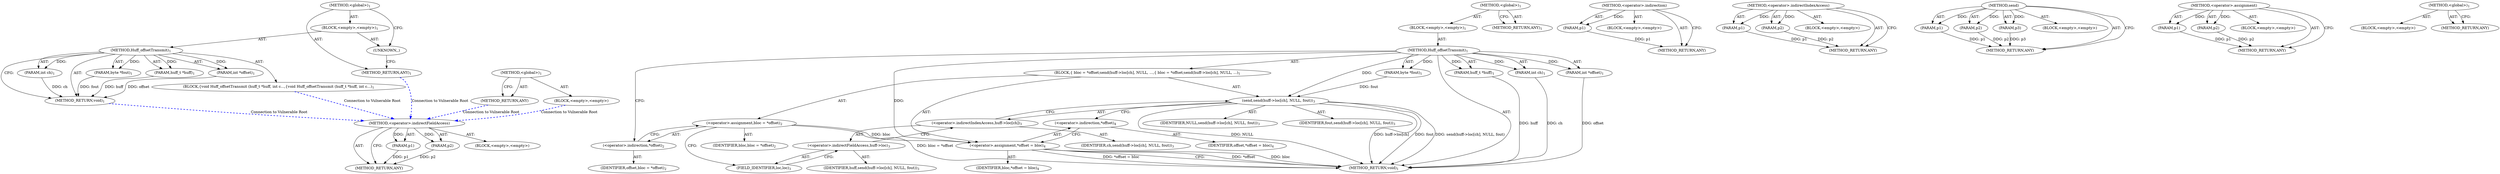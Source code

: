digraph "&lt;global&gt;" {
vulnerable_73 [label=<(METHOD,&lt;operator&gt;.indirectFieldAccess)>];
vulnerable_74 [label=<(PARAM,p1)>];
vulnerable_75 [label=<(PARAM,p2)>];
vulnerable_76 [label=<(BLOCK,&lt;empty&gt;,&lt;empty&gt;)>];
vulnerable_77 [label=<(METHOD_RETURN,ANY)>];
vulnerable_6 [label=<(METHOD,&lt;global&gt;)<SUB>1</SUB>>];
vulnerable_7 [label=<(BLOCK,&lt;empty&gt;,&lt;empty&gt;)<SUB>1</SUB>>];
vulnerable_8 [label=<(METHOD,Huff_offsetTransmit)<SUB>1</SUB>>];
vulnerable_9 [label=<(PARAM,huff_t *huff)<SUB>1</SUB>>];
vulnerable_10 [label=<(PARAM,int ch)<SUB>1</SUB>>];
vulnerable_11 [label=<(PARAM,byte *fout)<SUB>1</SUB>>];
vulnerable_12 [label=<(PARAM,int *offset)<SUB>1</SUB>>];
vulnerable_13 [label=<(BLOCK,{
 	bloc = *offset;
	send(huff-&gt;loc[ch], NULL, ...,{
 	bloc = *offset;
	send(huff-&gt;loc[ch], NULL, ...)<SUB>1</SUB>>];
vulnerable_14 [label=<(&lt;operator&gt;.assignment,bloc = *offset)<SUB>2</SUB>>];
vulnerable_15 [label=<(IDENTIFIER,bloc,bloc = *offset)<SUB>2</SUB>>];
vulnerable_16 [label=<(&lt;operator&gt;.indirection,*offset)<SUB>2</SUB>>];
vulnerable_17 [label=<(IDENTIFIER,offset,bloc = *offset)<SUB>2</SUB>>];
vulnerable_18 [label=<(send,send(huff-&gt;loc[ch], NULL, fout))<SUB>3</SUB>>];
vulnerable_19 [label=<(&lt;operator&gt;.indirectIndexAccess,huff-&gt;loc[ch])<SUB>3</SUB>>];
vulnerable_20 [label=<(&lt;operator&gt;.indirectFieldAccess,huff-&gt;loc)<SUB>3</SUB>>];
vulnerable_21 [label=<(IDENTIFIER,huff,send(huff-&gt;loc[ch], NULL, fout))<SUB>3</SUB>>];
vulnerable_22 [label=<(FIELD_IDENTIFIER,loc,loc)<SUB>3</SUB>>];
vulnerable_23 [label=<(IDENTIFIER,ch,send(huff-&gt;loc[ch], NULL, fout))<SUB>3</SUB>>];
vulnerable_24 [label=<(IDENTIFIER,NULL,send(huff-&gt;loc[ch], NULL, fout))<SUB>3</SUB>>];
vulnerable_25 [label=<(IDENTIFIER,fout,send(huff-&gt;loc[ch], NULL, fout))<SUB>3</SUB>>];
vulnerable_26 [label=<(&lt;operator&gt;.assignment,*offset = bloc)<SUB>4</SUB>>];
vulnerable_27 [label=<(&lt;operator&gt;.indirection,*offset)<SUB>4</SUB>>];
vulnerable_28 [label=<(IDENTIFIER,offset,*offset = bloc)<SUB>4</SUB>>];
vulnerable_29 [label=<(IDENTIFIER,bloc,*offset = bloc)<SUB>4</SUB>>];
vulnerable_30 [label=<(METHOD_RETURN,void)<SUB>1</SUB>>];
vulnerable_32 [label=<(METHOD_RETURN,ANY)<SUB>1</SUB>>];
vulnerable_58 [label=<(METHOD,&lt;operator&gt;.indirection)>];
vulnerable_59 [label=<(PARAM,p1)>];
vulnerable_60 [label=<(BLOCK,&lt;empty&gt;,&lt;empty&gt;)>];
vulnerable_61 [label=<(METHOD_RETURN,ANY)>];
vulnerable_68 [label=<(METHOD,&lt;operator&gt;.indirectIndexAccess)>];
vulnerable_69 [label=<(PARAM,p1)>];
vulnerable_70 [label=<(PARAM,p2)>];
vulnerable_71 [label=<(BLOCK,&lt;empty&gt;,&lt;empty&gt;)>];
vulnerable_72 [label=<(METHOD_RETURN,ANY)>];
vulnerable_62 [label=<(METHOD,send)>];
vulnerable_63 [label=<(PARAM,p1)>];
vulnerable_64 [label=<(PARAM,p2)>];
vulnerable_65 [label=<(PARAM,p3)>];
vulnerable_66 [label=<(BLOCK,&lt;empty&gt;,&lt;empty&gt;)>];
vulnerable_67 [label=<(METHOD_RETURN,ANY)>];
vulnerable_53 [label=<(METHOD,&lt;operator&gt;.assignment)>];
vulnerable_54 [label=<(PARAM,p1)>];
vulnerable_55 [label=<(PARAM,p2)>];
vulnerable_56 [label=<(BLOCK,&lt;empty&gt;,&lt;empty&gt;)>];
vulnerable_57 [label=<(METHOD_RETURN,ANY)>];
vulnerable_47 [label=<(METHOD,&lt;global&gt;)<SUB>1</SUB>>];
vulnerable_48 [label=<(BLOCK,&lt;empty&gt;,&lt;empty&gt;)>];
vulnerable_49 [label=<(METHOD_RETURN,ANY)>];
fixed_6 [label=<(METHOD,&lt;global&gt;)<SUB>1</SUB>>];
fixed_7 [label=<(BLOCK,&lt;empty&gt;,&lt;empty&gt;)<SUB>1</SUB>>];
fixed_8 [label=<(METHOD,Huff_offsetTransmit)<SUB>1</SUB>>];
fixed_9 [label=<(PARAM,huff_t *huff)<SUB>1</SUB>>];
fixed_10 [label=<(PARAM,int ch)<SUB>1</SUB>>];
fixed_11 [label=<(PARAM,byte *fout)<SUB>1</SUB>>];
fixed_12 [label=<(PARAM,int *offset)<SUB>1</SUB>>];
fixed_13 [label=<(BLOCK,{
void Huff_offsetTransmit (huff_t *huff, int c...,{
void Huff_offsetTransmit (huff_t *huff, int c...)<SUB>1</SUB>>];
fixed_14 [label=<(METHOD_RETURN,void)<SUB>1</SUB>>];
fixed_16 [label=<(UNKNOWN,,)>];
fixed_17 [label=<(METHOD_RETURN,ANY)<SUB>1</SUB>>];
fixed_32 [label=<(METHOD,&lt;global&gt;)<SUB>1</SUB>>];
fixed_33 [label=<(BLOCK,&lt;empty&gt;,&lt;empty&gt;)>];
fixed_34 [label=<(METHOD_RETURN,ANY)>];
vulnerable_73 -> vulnerable_74  [key=0, label="AST: "];
vulnerable_73 -> vulnerable_74  [key=1, label="DDG: "];
vulnerable_73 -> vulnerable_76  [key=0, label="AST: "];
vulnerable_73 -> vulnerable_75  [key=0, label="AST: "];
vulnerable_73 -> vulnerable_75  [key=1, label="DDG: "];
vulnerable_73 -> vulnerable_77  [key=0, label="AST: "];
vulnerable_73 -> vulnerable_77  [key=1, label="CFG: "];
vulnerable_74 -> vulnerable_77  [key=0, label="DDG: p1"];
vulnerable_75 -> vulnerable_77  [key=0, label="DDG: p2"];
vulnerable_6 -> vulnerable_7  [key=0, label="AST: "];
vulnerable_6 -> vulnerable_32  [key=0, label="AST: "];
vulnerable_6 -> vulnerable_32  [key=1, label="CFG: "];
vulnerable_7 -> vulnerable_8  [key=0, label="AST: "];
vulnerable_8 -> vulnerable_9  [key=0, label="AST: "];
vulnerable_8 -> vulnerable_9  [key=1, label="DDG: "];
vulnerable_8 -> vulnerable_10  [key=0, label="AST: "];
vulnerable_8 -> vulnerable_10  [key=1, label="DDG: "];
vulnerable_8 -> vulnerable_11  [key=0, label="AST: "];
vulnerable_8 -> vulnerable_11  [key=1, label="DDG: "];
vulnerable_8 -> vulnerable_12  [key=0, label="AST: "];
vulnerable_8 -> vulnerable_12  [key=1, label="DDG: "];
vulnerable_8 -> vulnerable_13  [key=0, label="AST: "];
vulnerable_8 -> vulnerable_30  [key=0, label="AST: "];
vulnerable_8 -> vulnerable_16  [key=0, label="CFG: "];
vulnerable_8 -> vulnerable_26  [key=0, label="DDG: "];
vulnerable_8 -> vulnerable_18  [key=0, label="DDG: "];
vulnerable_9 -> vulnerable_30  [key=0, label="DDG: huff"];
vulnerable_10 -> vulnerable_30  [key=0, label="DDG: ch"];
vulnerable_11 -> vulnerable_18  [key=0, label="DDG: fout"];
vulnerable_12 -> vulnerable_30  [key=0, label="DDG: offset"];
vulnerable_13 -> vulnerable_14  [key=0, label="AST: "];
vulnerable_13 -> vulnerable_18  [key=0, label="AST: "];
vulnerable_13 -> vulnerable_26  [key=0, label="AST: "];
vulnerable_14 -> vulnerable_15  [key=0, label="AST: "];
vulnerable_14 -> vulnerable_16  [key=0, label="AST: "];
vulnerable_14 -> vulnerable_22  [key=0, label="CFG: "];
vulnerable_14 -> vulnerable_30  [key=0, label="DDG: bloc = *offset"];
vulnerable_14 -> vulnerable_26  [key=0, label="DDG: bloc"];
vulnerable_16 -> vulnerable_17  [key=0, label="AST: "];
vulnerable_16 -> vulnerable_14  [key=0, label="CFG: "];
vulnerable_18 -> vulnerable_19  [key=0, label="AST: "];
vulnerable_18 -> vulnerable_24  [key=0, label="AST: "];
vulnerable_18 -> vulnerable_25  [key=0, label="AST: "];
vulnerable_18 -> vulnerable_27  [key=0, label="CFG: "];
vulnerable_18 -> vulnerable_30  [key=0, label="DDG: huff-&gt;loc[ch]"];
vulnerable_18 -> vulnerable_30  [key=1, label="DDG: fout"];
vulnerable_18 -> vulnerable_30  [key=2, label="DDG: send(huff-&gt;loc[ch], NULL, fout)"];
vulnerable_18 -> vulnerable_30  [key=3, label="DDG: NULL"];
vulnerable_19 -> vulnerable_20  [key=0, label="AST: "];
vulnerable_19 -> vulnerable_23  [key=0, label="AST: "];
vulnerable_19 -> vulnerable_18  [key=0, label="CFG: "];
vulnerable_20 -> vulnerable_21  [key=0, label="AST: "];
vulnerable_20 -> vulnerable_22  [key=0, label="AST: "];
vulnerable_20 -> vulnerable_19  [key=0, label="CFG: "];
vulnerable_22 -> vulnerable_20  [key=0, label="CFG: "];
vulnerable_26 -> vulnerable_27  [key=0, label="AST: "];
vulnerable_26 -> vulnerable_29  [key=0, label="AST: "];
vulnerable_26 -> vulnerable_30  [key=0, label="CFG: "];
vulnerable_26 -> vulnerable_30  [key=1, label="DDG: *offset"];
vulnerable_26 -> vulnerable_30  [key=2, label="DDG: bloc"];
vulnerable_26 -> vulnerable_30  [key=3, label="DDG: *offset = bloc"];
vulnerable_27 -> vulnerable_28  [key=0, label="AST: "];
vulnerable_27 -> vulnerable_26  [key=0, label="CFG: "];
vulnerable_58 -> vulnerable_59  [key=0, label="AST: "];
vulnerable_58 -> vulnerable_59  [key=1, label="DDG: "];
vulnerable_58 -> vulnerable_60  [key=0, label="AST: "];
vulnerable_58 -> vulnerable_61  [key=0, label="AST: "];
vulnerable_58 -> vulnerable_61  [key=1, label="CFG: "];
vulnerable_59 -> vulnerable_61  [key=0, label="DDG: p1"];
vulnerable_68 -> vulnerable_69  [key=0, label="AST: "];
vulnerable_68 -> vulnerable_69  [key=1, label="DDG: "];
vulnerable_68 -> vulnerable_71  [key=0, label="AST: "];
vulnerable_68 -> vulnerable_70  [key=0, label="AST: "];
vulnerable_68 -> vulnerable_70  [key=1, label="DDG: "];
vulnerable_68 -> vulnerable_72  [key=0, label="AST: "];
vulnerable_68 -> vulnerable_72  [key=1, label="CFG: "];
vulnerable_69 -> vulnerable_72  [key=0, label="DDG: p1"];
vulnerable_70 -> vulnerable_72  [key=0, label="DDG: p2"];
vulnerable_62 -> vulnerable_63  [key=0, label="AST: "];
vulnerable_62 -> vulnerable_63  [key=1, label="DDG: "];
vulnerable_62 -> vulnerable_66  [key=0, label="AST: "];
vulnerable_62 -> vulnerable_64  [key=0, label="AST: "];
vulnerable_62 -> vulnerable_64  [key=1, label="DDG: "];
vulnerable_62 -> vulnerable_67  [key=0, label="AST: "];
vulnerable_62 -> vulnerable_67  [key=1, label="CFG: "];
vulnerable_62 -> vulnerable_65  [key=0, label="AST: "];
vulnerable_62 -> vulnerable_65  [key=1, label="DDG: "];
vulnerable_63 -> vulnerable_67  [key=0, label="DDG: p1"];
vulnerable_64 -> vulnerable_67  [key=0, label="DDG: p2"];
vulnerable_65 -> vulnerable_67  [key=0, label="DDG: p3"];
vulnerable_53 -> vulnerable_54  [key=0, label="AST: "];
vulnerable_53 -> vulnerable_54  [key=1, label="DDG: "];
vulnerable_53 -> vulnerable_56  [key=0, label="AST: "];
vulnerable_53 -> vulnerable_55  [key=0, label="AST: "];
vulnerable_53 -> vulnerable_55  [key=1, label="DDG: "];
vulnerable_53 -> vulnerable_57  [key=0, label="AST: "];
vulnerable_53 -> vulnerable_57  [key=1, label="CFG: "];
vulnerable_54 -> vulnerable_57  [key=0, label="DDG: p1"];
vulnerable_55 -> vulnerable_57  [key=0, label="DDG: p2"];
vulnerable_47 -> vulnerable_48  [key=0, label="AST: "];
vulnerable_47 -> vulnerable_49  [key=0, label="AST: "];
vulnerable_47 -> vulnerable_49  [key=1, label="CFG: "];
fixed_6 -> fixed_7  [key=0, label="AST: "];
fixed_6 -> fixed_17  [key=0, label="AST: "];
fixed_6 -> fixed_16  [key=0, label="CFG: "];
fixed_7 -> fixed_8  [key=0, label="AST: "];
fixed_7 -> fixed_16  [key=0, label="AST: "];
fixed_8 -> fixed_9  [key=0, label="AST: "];
fixed_8 -> fixed_9  [key=1, label="DDG: "];
fixed_8 -> fixed_10  [key=0, label="AST: "];
fixed_8 -> fixed_10  [key=1, label="DDG: "];
fixed_8 -> fixed_11  [key=0, label="AST: "];
fixed_8 -> fixed_11  [key=1, label="DDG: "];
fixed_8 -> fixed_12  [key=0, label="AST: "];
fixed_8 -> fixed_12  [key=1, label="DDG: "];
fixed_8 -> fixed_13  [key=0, label="AST: "];
fixed_8 -> fixed_14  [key=0, label="AST: "];
fixed_8 -> fixed_14  [key=1, label="CFG: "];
fixed_9 -> fixed_14  [key=0, label="DDG: huff"];
fixed_10 -> fixed_14  [key=0, label="DDG: ch"];
fixed_11 -> fixed_14  [key=0, label="DDG: fout"];
fixed_12 -> fixed_14  [key=0, label="DDG: offset"];
fixed_13 -> vulnerable_73  [color=blue, key=0, label="Connection to Vulnerable Root", penwidth="2.0", style=dashed];
fixed_14 -> vulnerable_73  [color=blue, key=0, label="Connection to Vulnerable Root", penwidth="2.0", style=dashed];
fixed_16 -> fixed_17  [key=0, label="CFG: "];
fixed_17 -> vulnerable_73  [color=blue, key=0, label="Connection to Vulnerable Root", penwidth="2.0", style=dashed];
fixed_32 -> fixed_33  [key=0, label="AST: "];
fixed_32 -> fixed_34  [key=0, label="AST: "];
fixed_32 -> fixed_34  [key=1, label="CFG: "];
fixed_33 -> vulnerable_73  [color=blue, key=0, label="Connection to Vulnerable Root", penwidth="2.0", style=dashed];
fixed_34 -> vulnerable_73  [color=blue, key=0, label="Connection to Vulnerable Root", penwidth="2.0", style=dashed];
}
